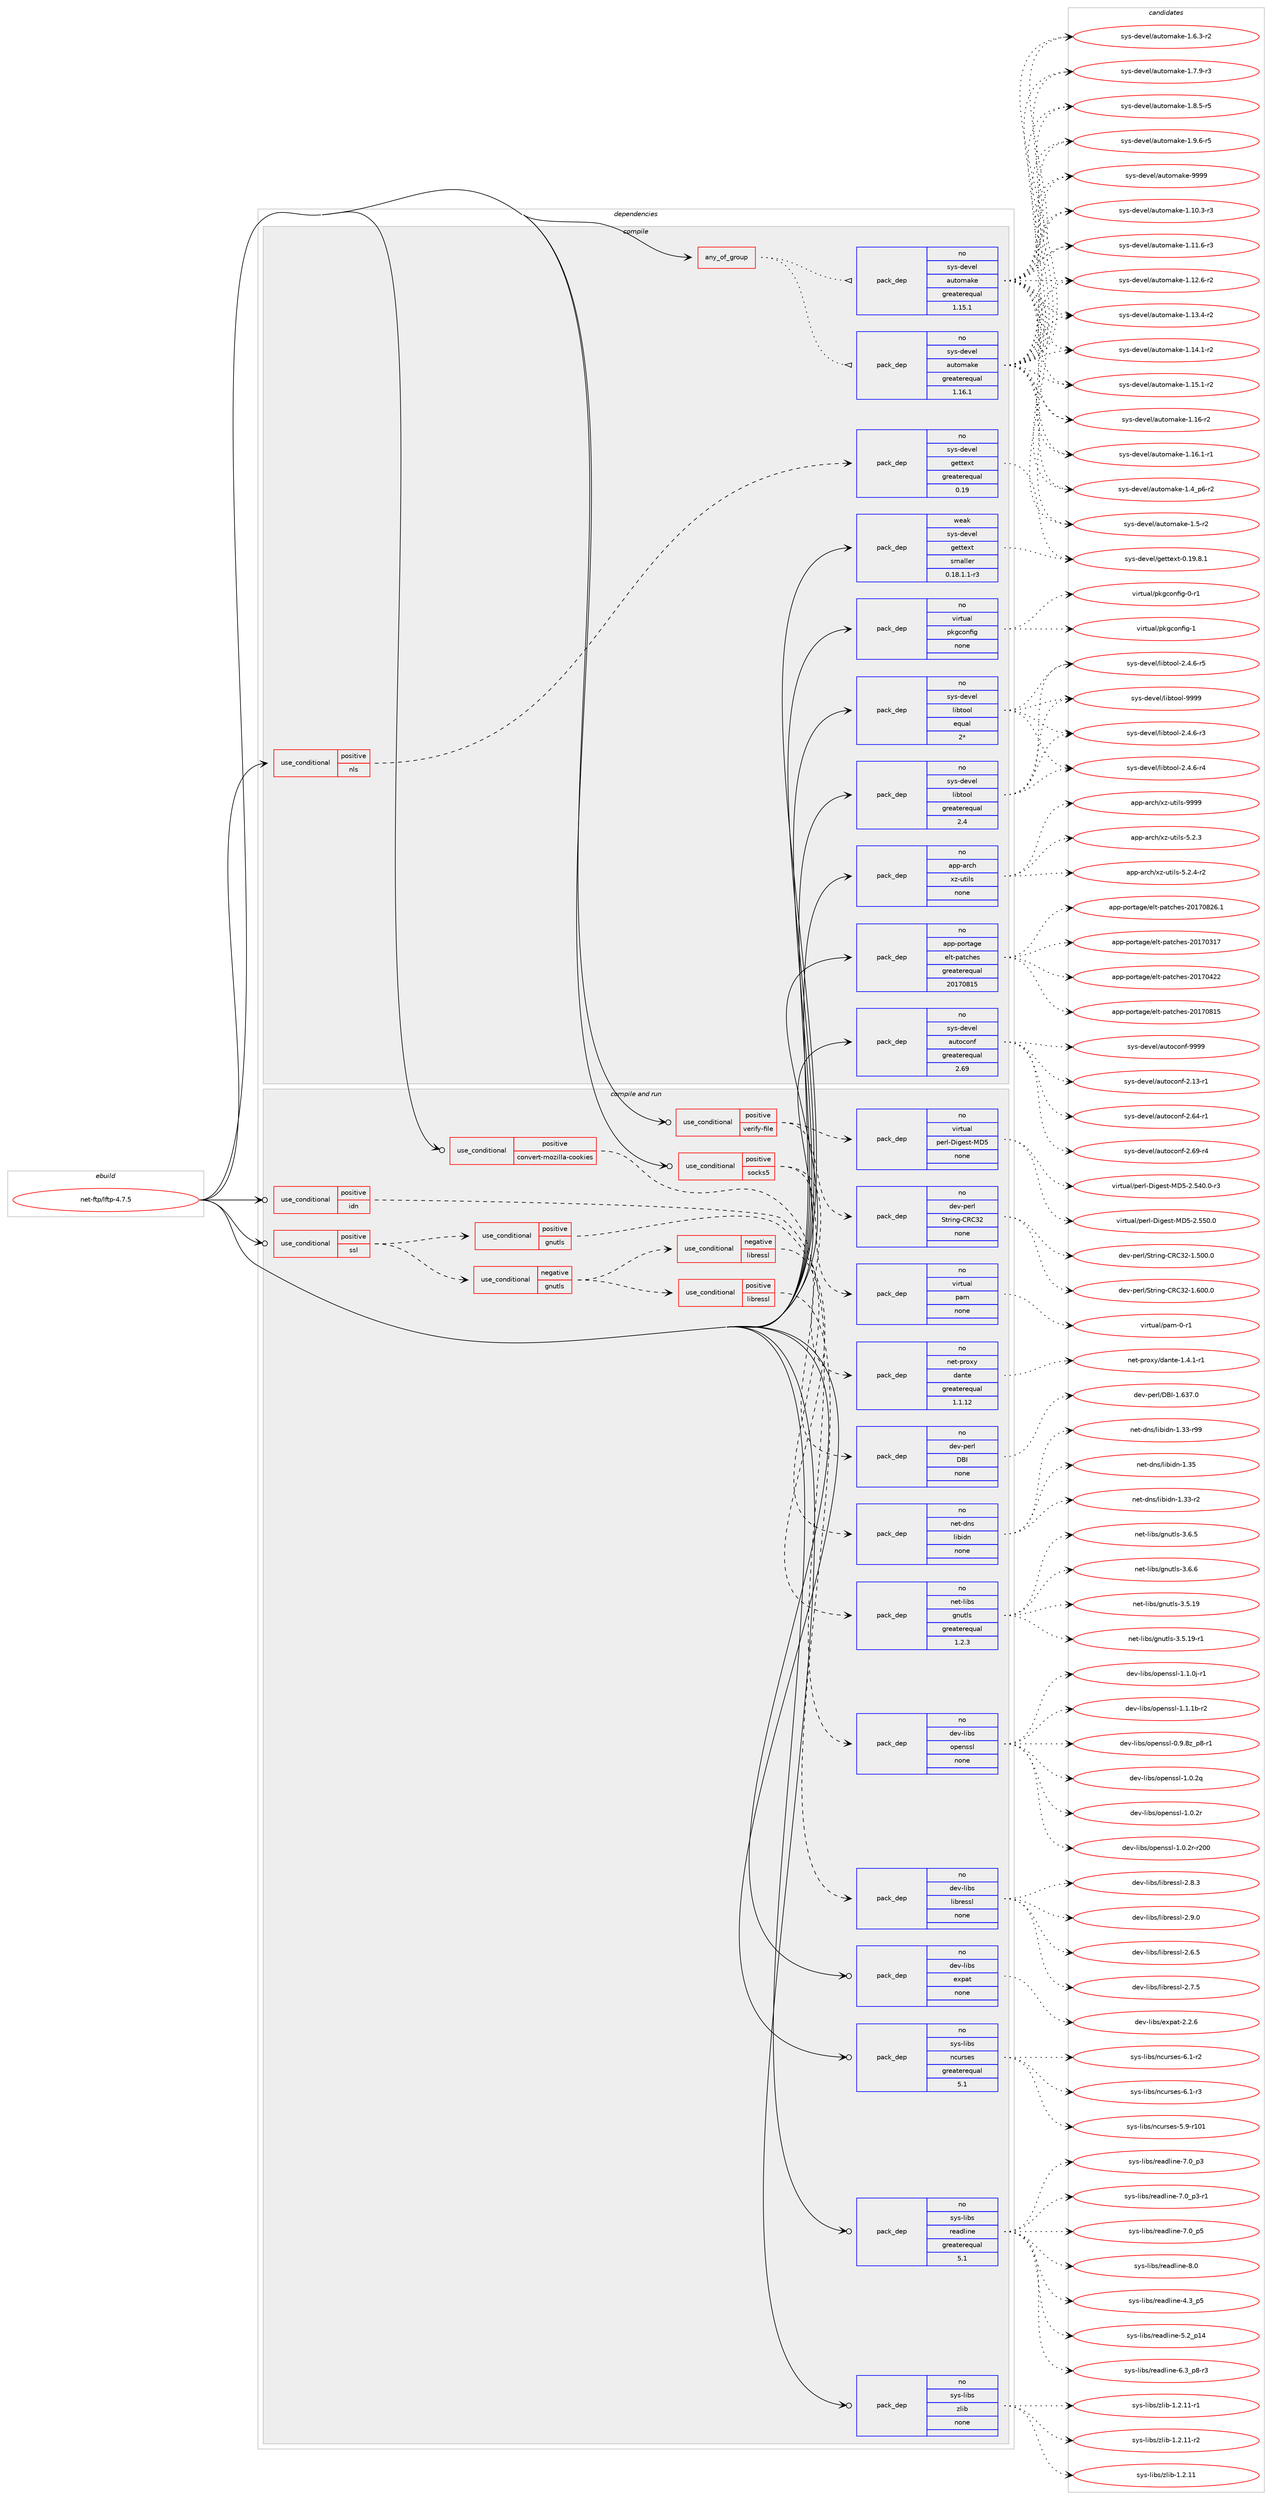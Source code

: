 digraph prolog {

# *************
# Graph options
# *************

newrank=true;
concentrate=true;
compound=true;
graph [rankdir=LR,fontname=Helvetica,fontsize=10,ranksep=1.5];#, ranksep=2.5, nodesep=0.2];
edge  [arrowhead=vee];
node  [fontname=Helvetica,fontsize=10];

# **********
# The ebuild
# **********

subgraph cluster_leftcol {
color=gray;
rank=same;
label=<<i>ebuild</i>>;
id [label="net-ftp/lftp-4.7.5", color=red, width=4, href="../net-ftp/lftp-4.7.5.svg"];
}

# ****************
# The dependencies
# ****************

subgraph cluster_midcol {
color=gray;
label=<<i>dependencies</i>>;
subgraph cluster_compile {
fillcolor="#eeeeee";
style=filled;
label=<<i>compile</i>>;
subgraph any26020 {
dependency1653875 [label=<<TABLE BORDER="0" CELLBORDER="1" CELLSPACING="0" CELLPADDING="4"><TR><TD CELLPADDING="10">any_of_group</TD></TR></TABLE>>, shape=none, color=red];subgraph pack1182362 {
dependency1653876 [label=<<TABLE BORDER="0" CELLBORDER="1" CELLSPACING="0" CELLPADDING="4" WIDTH="220"><TR><TD ROWSPAN="6" CELLPADDING="30">pack_dep</TD></TR><TR><TD WIDTH="110">no</TD></TR><TR><TD>sys-devel</TD></TR><TR><TD>automake</TD></TR><TR><TD>greaterequal</TD></TR><TR><TD>1.16.1</TD></TR></TABLE>>, shape=none, color=blue];
}
dependency1653875:e -> dependency1653876:w [weight=20,style="dotted",arrowhead="oinv"];
subgraph pack1182363 {
dependency1653877 [label=<<TABLE BORDER="0" CELLBORDER="1" CELLSPACING="0" CELLPADDING="4" WIDTH="220"><TR><TD ROWSPAN="6" CELLPADDING="30">pack_dep</TD></TR><TR><TD WIDTH="110">no</TD></TR><TR><TD>sys-devel</TD></TR><TR><TD>automake</TD></TR><TR><TD>greaterequal</TD></TR><TR><TD>1.15.1</TD></TR></TABLE>>, shape=none, color=blue];
}
dependency1653875:e -> dependency1653877:w [weight=20,style="dotted",arrowhead="oinv"];
}
id:e -> dependency1653875:w [weight=20,style="solid",arrowhead="vee"];
subgraph cond444710 {
dependency1653878 [label=<<TABLE BORDER="0" CELLBORDER="1" CELLSPACING="0" CELLPADDING="4"><TR><TD ROWSPAN="3" CELLPADDING="10">use_conditional</TD></TR><TR><TD>positive</TD></TR><TR><TD>nls</TD></TR></TABLE>>, shape=none, color=red];
subgraph pack1182364 {
dependency1653879 [label=<<TABLE BORDER="0" CELLBORDER="1" CELLSPACING="0" CELLPADDING="4" WIDTH="220"><TR><TD ROWSPAN="6" CELLPADDING="30">pack_dep</TD></TR><TR><TD WIDTH="110">no</TD></TR><TR><TD>sys-devel</TD></TR><TR><TD>gettext</TD></TR><TR><TD>greaterequal</TD></TR><TR><TD>0.19</TD></TR></TABLE>>, shape=none, color=blue];
}
dependency1653878:e -> dependency1653879:w [weight=20,style="dashed",arrowhead="vee"];
}
id:e -> dependency1653878:w [weight=20,style="solid",arrowhead="vee"];
subgraph pack1182365 {
dependency1653880 [label=<<TABLE BORDER="0" CELLBORDER="1" CELLSPACING="0" CELLPADDING="4" WIDTH="220"><TR><TD ROWSPAN="6" CELLPADDING="30">pack_dep</TD></TR><TR><TD WIDTH="110">no</TD></TR><TR><TD>app-arch</TD></TR><TR><TD>xz-utils</TD></TR><TR><TD>none</TD></TR><TR><TD></TD></TR></TABLE>>, shape=none, color=blue];
}
id:e -> dependency1653880:w [weight=20,style="solid",arrowhead="vee"];
subgraph pack1182366 {
dependency1653881 [label=<<TABLE BORDER="0" CELLBORDER="1" CELLSPACING="0" CELLPADDING="4" WIDTH="220"><TR><TD ROWSPAN="6" CELLPADDING="30">pack_dep</TD></TR><TR><TD WIDTH="110">no</TD></TR><TR><TD>app-portage</TD></TR><TR><TD>elt-patches</TD></TR><TR><TD>greaterequal</TD></TR><TR><TD>20170815</TD></TR></TABLE>>, shape=none, color=blue];
}
id:e -> dependency1653881:w [weight=20,style="solid",arrowhead="vee"];
subgraph pack1182367 {
dependency1653882 [label=<<TABLE BORDER="0" CELLBORDER="1" CELLSPACING="0" CELLPADDING="4" WIDTH="220"><TR><TD ROWSPAN="6" CELLPADDING="30">pack_dep</TD></TR><TR><TD WIDTH="110">no</TD></TR><TR><TD>sys-devel</TD></TR><TR><TD>autoconf</TD></TR><TR><TD>greaterequal</TD></TR><TR><TD>2.69</TD></TR></TABLE>>, shape=none, color=blue];
}
id:e -> dependency1653882:w [weight=20,style="solid",arrowhead="vee"];
subgraph pack1182368 {
dependency1653883 [label=<<TABLE BORDER="0" CELLBORDER="1" CELLSPACING="0" CELLPADDING="4" WIDTH="220"><TR><TD ROWSPAN="6" CELLPADDING="30">pack_dep</TD></TR><TR><TD WIDTH="110">no</TD></TR><TR><TD>sys-devel</TD></TR><TR><TD>libtool</TD></TR><TR><TD>equal</TD></TR><TR><TD>2*</TD></TR></TABLE>>, shape=none, color=blue];
}
id:e -> dependency1653883:w [weight=20,style="solid",arrowhead="vee"];
subgraph pack1182369 {
dependency1653884 [label=<<TABLE BORDER="0" CELLBORDER="1" CELLSPACING="0" CELLPADDING="4" WIDTH="220"><TR><TD ROWSPAN="6" CELLPADDING="30">pack_dep</TD></TR><TR><TD WIDTH="110">no</TD></TR><TR><TD>sys-devel</TD></TR><TR><TD>libtool</TD></TR><TR><TD>greaterequal</TD></TR><TR><TD>2.4</TD></TR></TABLE>>, shape=none, color=blue];
}
id:e -> dependency1653884:w [weight=20,style="solid",arrowhead="vee"];
subgraph pack1182370 {
dependency1653885 [label=<<TABLE BORDER="0" CELLBORDER="1" CELLSPACING="0" CELLPADDING="4" WIDTH="220"><TR><TD ROWSPAN="6" CELLPADDING="30">pack_dep</TD></TR><TR><TD WIDTH="110">no</TD></TR><TR><TD>virtual</TD></TR><TR><TD>pkgconfig</TD></TR><TR><TD>none</TD></TR><TR><TD></TD></TR></TABLE>>, shape=none, color=blue];
}
id:e -> dependency1653885:w [weight=20,style="solid",arrowhead="vee"];
subgraph pack1182371 {
dependency1653886 [label=<<TABLE BORDER="0" CELLBORDER="1" CELLSPACING="0" CELLPADDING="4" WIDTH="220"><TR><TD ROWSPAN="6" CELLPADDING="30">pack_dep</TD></TR><TR><TD WIDTH="110">weak</TD></TR><TR><TD>sys-devel</TD></TR><TR><TD>gettext</TD></TR><TR><TD>smaller</TD></TR><TR><TD>0.18.1.1-r3</TD></TR></TABLE>>, shape=none, color=blue];
}
id:e -> dependency1653886:w [weight=20,style="solid",arrowhead="vee"];
}
subgraph cluster_compileandrun {
fillcolor="#eeeeee";
style=filled;
label=<<i>compile and run</i>>;
subgraph cond444711 {
dependency1653887 [label=<<TABLE BORDER="0" CELLBORDER="1" CELLSPACING="0" CELLPADDING="4"><TR><TD ROWSPAN="3" CELLPADDING="10">use_conditional</TD></TR><TR><TD>positive</TD></TR><TR><TD>convert-mozilla-cookies</TD></TR></TABLE>>, shape=none, color=red];
subgraph pack1182372 {
dependency1653888 [label=<<TABLE BORDER="0" CELLBORDER="1" CELLSPACING="0" CELLPADDING="4" WIDTH="220"><TR><TD ROWSPAN="6" CELLPADDING="30">pack_dep</TD></TR><TR><TD WIDTH="110">no</TD></TR><TR><TD>dev-perl</TD></TR><TR><TD>DBI</TD></TR><TR><TD>none</TD></TR><TR><TD></TD></TR></TABLE>>, shape=none, color=blue];
}
dependency1653887:e -> dependency1653888:w [weight=20,style="dashed",arrowhead="vee"];
}
id:e -> dependency1653887:w [weight=20,style="solid",arrowhead="odotvee"];
subgraph cond444712 {
dependency1653889 [label=<<TABLE BORDER="0" CELLBORDER="1" CELLSPACING="0" CELLPADDING="4"><TR><TD ROWSPAN="3" CELLPADDING="10">use_conditional</TD></TR><TR><TD>positive</TD></TR><TR><TD>idn</TD></TR></TABLE>>, shape=none, color=red];
subgraph pack1182373 {
dependency1653890 [label=<<TABLE BORDER="0" CELLBORDER="1" CELLSPACING="0" CELLPADDING="4" WIDTH="220"><TR><TD ROWSPAN="6" CELLPADDING="30">pack_dep</TD></TR><TR><TD WIDTH="110">no</TD></TR><TR><TD>net-dns</TD></TR><TR><TD>libidn</TD></TR><TR><TD>none</TD></TR><TR><TD></TD></TR></TABLE>>, shape=none, color=blue];
}
dependency1653889:e -> dependency1653890:w [weight=20,style="dashed",arrowhead="vee"];
}
id:e -> dependency1653889:w [weight=20,style="solid",arrowhead="odotvee"];
subgraph cond444713 {
dependency1653891 [label=<<TABLE BORDER="0" CELLBORDER="1" CELLSPACING="0" CELLPADDING="4"><TR><TD ROWSPAN="3" CELLPADDING="10">use_conditional</TD></TR><TR><TD>positive</TD></TR><TR><TD>socks5</TD></TR></TABLE>>, shape=none, color=red];
subgraph pack1182374 {
dependency1653892 [label=<<TABLE BORDER="0" CELLBORDER="1" CELLSPACING="0" CELLPADDING="4" WIDTH="220"><TR><TD ROWSPAN="6" CELLPADDING="30">pack_dep</TD></TR><TR><TD WIDTH="110">no</TD></TR><TR><TD>net-proxy</TD></TR><TR><TD>dante</TD></TR><TR><TD>greaterequal</TD></TR><TR><TD>1.1.12</TD></TR></TABLE>>, shape=none, color=blue];
}
dependency1653891:e -> dependency1653892:w [weight=20,style="dashed",arrowhead="vee"];
subgraph pack1182375 {
dependency1653893 [label=<<TABLE BORDER="0" CELLBORDER="1" CELLSPACING="0" CELLPADDING="4" WIDTH="220"><TR><TD ROWSPAN="6" CELLPADDING="30">pack_dep</TD></TR><TR><TD WIDTH="110">no</TD></TR><TR><TD>virtual</TD></TR><TR><TD>pam</TD></TR><TR><TD>none</TD></TR><TR><TD></TD></TR></TABLE>>, shape=none, color=blue];
}
dependency1653891:e -> dependency1653893:w [weight=20,style="dashed",arrowhead="vee"];
}
id:e -> dependency1653891:w [weight=20,style="solid",arrowhead="odotvee"];
subgraph cond444714 {
dependency1653894 [label=<<TABLE BORDER="0" CELLBORDER="1" CELLSPACING="0" CELLPADDING="4"><TR><TD ROWSPAN="3" CELLPADDING="10">use_conditional</TD></TR><TR><TD>positive</TD></TR><TR><TD>ssl</TD></TR></TABLE>>, shape=none, color=red];
subgraph cond444715 {
dependency1653895 [label=<<TABLE BORDER="0" CELLBORDER="1" CELLSPACING="0" CELLPADDING="4"><TR><TD ROWSPAN="3" CELLPADDING="10">use_conditional</TD></TR><TR><TD>positive</TD></TR><TR><TD>gnutls</TD></TR></TABLE>>, shape=none, color=red];
subgraph pack1182376 {
dependency1653896 [label=<<TABLE BORDER="0" CELLBORDER="1" CELLSPACING="0" CELLPADDING="4" WIDTH="220"><TR><TD ROWSPAN="6" CELLPADDING="30">pack_dep</TD></TR><TR><TD WIDTH="110">no</TD></TR><TR><TD>net-libs</TD></TR><TR><TD>gnutls</TD></TR><TR><TD>greaterequal</TD></TR><TR><TD>1.2.3</TD></TR></TABLE>>, shape=none, color=blue];
}
dependency1653895:e -> dependency1653896:w [weight=20,style="dashed",arrowhead="vee"];
}
dependency1653894:e -> dependency1653895:w [weight=20,style="dashed",arrowhead="vee"];
subgraph cond444716 {
dependency1653897 [label=<<TABLE BORDER="0" CELLBORDER="1" CELLSPACING="0" CELLPADDING="4"><TR><TD ROWSPAN="3" CELLPADDING="10">use_conditional</TD></TR><TR><TD>negative</TD></TR><TR><TD>gnutls</TD></TR></TABLE>>, shape=none, color=red];
subgraph cond444717 {
dependency1653898 [label=<<TABLE BORDER="0" CELLBORDER="1" CELLSPACING="0" CELLPADDING="4"><TR><TD ROWSPAN="3" CELLPADDING="10">use_conditional</TD></TR><TR><TD>negative</TD></TR><TR><TD>libressl</TD></TR></TABLE>>, shape=none, color=red];
subgraph pack1182377 {
dependency1653899 [label=<<TABLE BORDER="0" CELLBORDER="1" CELLSPACING="0" CELLPADDING="4" WIDTH="220"><TR><TD ROWSPAN="6" CELLPADDING="30">pack_dep</TD></TR><TR><TD WIDTH="110">no</TD></TR><TR><TD>dev-libs</TD></TR><TR><TD>openssl</TD></TR><TR><TD>none</TD></TR><TR><TD></TD></TR></TABLE>>, shape=none, color=blue];
}
dependency1653898:e -> dependency1653899:w [weight=20,style="dashed",arrowhead="vee"];
}
dependency1653897:e -> dependency1653898:w [weight=20,style="dashed",arrowhead="vee"];
subgraph cond444718 {
dependency1653900 [label=<<TABLE BORDER="0" CELLBORDER="1" CELLSPACING="0" CELLPADDING="4"><TR><TD ROWSPAN="3" CELLPADDING="10">use_conditional</TD></TR><TR><TD>positive</TD></TR><TR><TD>libressl</TD></TR></TABLE>>, shape=none, color=red];
subgraph pack1182378 {
dependency1653901 [label=<<TABLE BORDER="0" CELLBORDER="1" CELLSPACING="0" CELLPADDING="4" WIDTH="220"><TR><TD ROWSPAN="6" CELLPADDING="30">pack_dep</TD></TR><TR><TD WIDTH="110">no</TD></TR><TR><TD>dev-libs</TD></TR><TR><TD>libressl</TD></TR><TR><TD>none</TD></TR><TR><TD></TD></TR></TABLE>>, shape=none, color=blue];
}
dependency1653900:e -> dependency1653901:w [weight=20,style="dashed",arrowhead="vee"];
}
dependency1653897:e -> dependency1653900:w [weight=20,style="dashed",arrowhead="vee"];
}
dependency1653894:e -> dependency1653897:w [weight=20,style="dashed",arrowhead="vee"];
}
id:e -> dependency1653894:w [weight=20,style="solid",arrowhead="odotvee"];
subgraph cond444719 {
dependency1653902 [label=<<TABLE BORDER="0" CELLBORDER="1" CELLSPACING="0" CELLPADDING="4"><TR><TD ROWSPAN="3" CELLPADDING="10">use_conditional</TD></TR><TR><TD>positive</TD></TR><TR><TD>verify-file</TD></TR></TABLE>>, shape=none, color=red];
subgraph pack1182379 {
dependency1653903 [label=<<TABLE BORDER="0" CELLBORDER="1" CELLSPACING="0" CELLPADDING="4" WIDTH="220"><TR><TD ROWSPAN="6" CELLPADDING="30">pack_dep</TD></TR><TR><TD WIDTH="110">no</TD></TR><TR><TD>dev-perl</TD></TR><TR><TD>String-CRC32</TD></TR><TR><TD>none</TD></TR><TR><TD></TD></TR></TABLE>>, shape=none, color=blue];
}
dependency1653902:e -> dependency1653903:w [weight=20,style="dashed",arrowhead="vee"];
subgraph pack1182380 {
dependency1653904 [label=<<TABLE BORDER="0" CELLBORDER="1" CELLSPACING="0" CELLPADDING="4" WIDTH="220"><TR><TD ROWSPAN="6" CELLPADDING="30">pack_dep</TD></TR><TR><TD WIDTH="110">no</TD></TR><TR><TD>virtual</TD></TR><TR><TD>perl-Digest-MD5</TD></TR><TR><TD>none</TD></TR><TR><TD></TD></TR></TABLE>>, shape=none, color=blue];
}
dependency1653902:e -> dependency1653904:w [weight=20,style="dashed",arrowhead="vee"];
}
id:e -> dependency1653902:w [weight=20,style="solid",arrowhead="odotvee"];
subgraph pack1182381 {
dependency1653905 [label=<<TABLE BORDER="0" CELLBORDER="1" CELLSPACING="0" CELLPADDING="4" WIDTH="220"><TR><TD ROWSPAN="6" CELLPADDING="30">pack_dep</TD></TR><TR><TD WIDTH="110">no</TD></TR><TR><TD>dev-libs</TD></TR><TR><TD>expat</TD></TR><TR><TD>none</TD></TR><TR><TD></TD></TR></TABLE>>, shape=none, color=blue];
}
id:e -> dependency1653905:w [weight=20,style="solid",arrowhead="odotvee"];
subgraph pack1182382 {
dependency1653906 [label=<<TABLE BORDER="0" CELLBORDER="1" CELLSPACING="0" CELLPADDING="4" WIDTH="220"><TR><TD ROWSPAN="6" CELLPADDING="30">pack_dep</TD></TR><TR><TD WIDTH="110">no</TD></TR><TR><TD>sys-libs</TD></TR><TR><TD>ncurses</TD></TR><TR><TD>greaterequal</TD></TR><TR><TD>5.1</TD></TR></TABLE>>, shape=none, color=blue];
}
id:e -> dependency1653906:w [weight=20,style="solid",arrowhead="odotvee"];
subgraph pack1182383 {
dependency1653907 [label=<<TABLE BORDER="0" CELLBORDER="1" CELLSPACING="0" CELLPADDING="4" WIDTH="220"><TR><TD ROWSPAN="6" CELLPADDING="30">pack_dep</TD></TR><TR><TD WIDTH="110">no</TD></TR><TR><TD>sys-libs</TD></TR><TR><TD>readline</TD></TR><TR><TD>greaterequal</TD></TR><TR><TD>5.1</TD></TR></TABLE>>, shape=none, color=blue];
}
id:e -> dependency1653907:w [weight=20,style="solid",arrowhead="odotvee"];
subgraph pack1182384 {
dependency1653908 [label=<<TABLE BORDER="0" CELLBORDER="1" CELLSPACING="0" CELLPADDING="4" WIDTH="220"><TR><TD ROWSPAN="6" CELLPADDING="30">pack_dep</TD></TR><TR><TD WIDTH="110">no</TD></TR><TR><TD>sys-libs</TD></TR><TR><TD>zlib</TD></TR><TR><TD>none</TD></TR><TR><TD></TD></TR></TABLE>>, shape=none, color=blue];
}
id:e -> dependency1653908:w [weight=20,style="solid",arrowhead="odotvee"];
}
subgraph cluster_run {
fillcolor="#eeeeee";
style=filled;
label=<<i>run</i>>;
}
}

# **************
# The candidates
# **************

subgraph cluster_choices {
rank=same;
color=gray;
label=<<i>candidates</i>>;

subgraph choice1182362 {
color=black;
nodesep=1;
choice11512111545100101118101108479711711611110997107101454946494846514511451 [label="sys-devel/automake-1.10.3-r3", color=red, width=4,href="../sys-devel/automake-1.10.3-r3.svg"];
choice11512111545100101118101108479711711611110997107101454946494946544511451 [label="sys-devel/automake-1.11.6-r3", color=red, width=4,href="../sys-devel/automake-1.11.6-r3.svg"];
choice11512111545100101118101108479711711611110997107101454946495046544511450 [label="sys-devel/automake-1.12.6-r2", color=red, width=4,href="../sys-devel/automake-1.12.6-r2.svg"];
choice11512111545100101118101108479711711611110997107101454946495146524511450 [label="sys-devel/automake-1.13.4-r2", color=red, width=4,href="../sys-devel/automake-1.13.4-r2.svg"];
choice11512111545100101118101108479711711611110997107101454946495246494511450 [label="sys-devel/automake-1.14.1-r2", color=red, width=4,href="../sys-devel/automake-1.14.1-r2.svg"];
choice11512111545100101118101108479711711611110997107101454946495346494511450 [label="sys-devel/automake-1.15.1-r2", color=red, width=4,href="../sys-devel/automake-1.15.1-r2.svg"];
choice1151211154510010111810110847971171161111099710710145494649544511450 [label="sys-devel/automake-1.16-r2", color=red, width=4,href="../sys-devel/automake-1.16-r2.svg"];
choice11512111545100101118101108479711711611110997107101454946495446494511449 [label="sys-devel/automake-1.16.1-r1", color=red, width=4,href="../sys-devel/automake-1.16.1-r1.svg"];
choice115121115451001011181011084797117116111109971071014549465295112544511450 [label="sys-devel/automake-1.4_p6-r2", color=red, width=4,href="../sys-devel/automake-1.4_p6-r2.svg"];
choice11512111545100101118101108479711711611110997107101454946534511450 [label="sys-devel/automake-1.5-r2", color=red, width=4,href="../sys-devel/automake-1.5-r2.svg"];
choice115121115451001011181011084797117116111109971071014549465446514511450 [label="sys-devel/automake-1.6.3-r2", color=red, width=4,href="../sys-devel/automake-1.6.3-r2.svg"];
choice115121115451001011181011084797117116111109971071014549465546574511451 [label="sys-devel/automake-1.7.9-r3", color=red, width=4,href="../sys-devel/automake-1.7.9-r3.svg"];
choice115121115451001011181011084797117116111109971071014549465646534511453 [label="sys-devel/automake-1.8.5-r5", color=red, width=4,href="../sys-devel/automake-1.8.5-r5.svg"];
choice115121115451001011181011084797117116111109971071014549465746544511453 [label="sys-devel/automake-1.9.6-r5", color=red, width=4,href="../sys-devel/automake-1.9.6-r5.svg"];
choice115121115451001011181011084797117116111109971071014557575757 [label="sys-devel/automake-9999", color=red, width=4,href="../sys-devel/automake-9999.svg"];
dependency1653876:e -> choice11512111545100101118101108479711711611110997107101454946494846514511451:w [style=dotted,weight="100"];
dependency1653876:e -> choice11512111545100101118101108479711711611110997107101454946494946544511451:w [style=dotted,weight="100"];
dependency1653876:e -> choice11512111545100101118101108479711711611110997107101454946495046544511450:w [style=dotted,weight="100"];
dependency1653876:e -> choice11512111545100101118101108479711711611110997107101454946495146524511450:w [style=dotted,weight="100"];
dependency1653876:e -> choice11512111545100101118101108479711711611110997107101454946495246494511450:w [style=dotted,weight="100"];
dependency1653876:e -> choice11512111545100101118101108479711711611110997107101454946495346494511450:w [style=dotted,weight="100"];
dependency1653876:e -> choice1151211154510010111810110847971171161111099710710145494649544511450:w [style=dotted,weight="100"];
dependency1653876:e -> choice11512111545100101118101108479711711611110997107101454946495446494511449:w [style=dotted,weight="100"];
dependency1653876:e -> choice115121115451001011181011084797117116111109971071014549465295112544511450:w [style=dotted,weight="100"];
dependency1653876:e -> choice11512111545100101118101108479711711611110997107101454946534511450:w [style=dotted,weight="100"];
dependency1653876:e -> choice115121115451001011181011084797117116111109971071014549465446514511450:w [style=dotted,weight="100"];
dependency1653876:e -> choice115121115451001011181011084797117116111109971071014549465546574511451:w [style=dotted,weight="100"];
dependency1653876:e -> choice115121115451001011181011084797117116111109971071014549465646534511453:w [style=dotted,weight="100"];
dependency1653876:e -> choice115121115451001011181011084797117116111109971071014549465746544511453:w [style=dotted,weight="100"];
dependency1653876:e -> choice115121115451001011181011084797117116111109971071014557575757:w [style=dotted,weight="100"];
}
subgraph choice1182363 {
color=black;
nodesep=1;
choice11512111545100101118101108479711711611110997107101454946494846514511451 [label="sys-devel/automake-1.10.3-r3", color=red, width=4,href="../sys-devel/automake-1.10.3-r3.svg"];
choice11512111545100101118101108479711711611110997107101454946494946544511451 [label="sys-devel/automake-1.11.6-r3", color=red, width=4,href="../sys-devel/automake-1.11.6-r3.svg"];
choice11512111545100101118101108479711711611110997107101454946495046544511450 [label="sys-devel/automake-1.12.6-r2", color=red, width=4,href="../sys-devel/automake-1.12.6-r2.svg"];
choice11512111545100101118101108479711711611110997107101454946495146524511450 [label="sys-devel/automake-1.13.4-r2", color=red, width=4,href="../sys-devel/automake-1.13.4-r2.svg"];
choice11512111545100101118101108479711711611110997107101454946495246494511450 [label="sys-devel/automake-1.14.1-r2", color=red, width=4,href="../sys-devel/automake-1.14.1-r2.svg"];
choice11512111545100101118101108479711711611110997107101454946495346494511450 [label="sys-devel/automake-1.15.1-r2", color=red, width=4,href="../sys-devel/automake-1.15.1-r2.svg"];
choice1151211154510010111810110847971171161111099710710145494649544511450 [label="sys-devel/automake-1.16-r2", color=red, width=4,href="../sys-devel/automake-1.16-r2.svg"];
choice11512111545100101118101108479711711611110997107101454946495446494511449 [label="sys-devel/automake-1.16.1-r1", color=red, width=4,href="../sys-devel/automake-1.16.1-r1.svg"];
choice115121115451001011181011084797117116111109971071014549465295112544511450 [label="sys-devel/automake-1.4_p6-r2", color=red, width=4,href="../sys-devel/automake-1.4_p6-r2.svg"];
choice11512111545100101118101108479711711611110997107101454946534511450 [label="sys-devel/automake-1.5-r2", color=red, width=4,href="../sys-devel/automake-1.5-r2.svg"];
choice115121115451001011181011084797117116111109971071014549465446514511450 [label="sys-devel/automake-1.6.3-r2", color=red, width=4,href="../sys-devel/automake-1.6.3-r2.svg"];
choice115121115451001011181011084797117116111109971071014549465546574511451 [label="sys-devel/automake-1.7.9-r3", color=red, width=4,href="../sys-devel/automake-1.7.9-r3.svg"];
choice115121115451001011181011084797117116111109971071014549465646534511453 [label="sys-devel/automake-1.8.5-r5", color=red, width=4,href="../sys-devel/automake-1.8.5-r5.svg"];
choice115121115451001011181011084797117116111109971071014549465746544511453 [label="sys-devel/automake-1.9.6-r5", color=red, width=4,href="../sys-devel/automake-1.9.6-r5.svg"];
choice115121115451001011181011084797117116111109971071014557575757 [label="sys-devel/automake-9999", color=red, width=4,href="../sys-devel/automake-9999.svg"];
dependency1653877:e -> choice11512111545100101118101108479711711611110997107101454946494846514511451:w [style=dotted,weight="100"];
dependency1653877:e -> choice11512111545100101118101108479711711611110997107101454946494946544511451:w [style=dotted,weight="100"];
dependency1653877:e -> choice11512111545100101118101108479711711611110997107101454946495046544511450:w [style=dotted,weight="100"];
dependency1653877:e -> choice11512111545100101118101108479711711611110997107101454946495146524511450:w [style=dotted,weight="100"];
dependency1653877:e -> choice11512111545100101118101108479711711611110997107101454946495246494511450:w [style=dotted,weight="100"];
dependency1653877:e -> choice11512111545100101118101108479711711611110997107101454946495346494511450:w [style=dotted,weight="100"];
dependency1653877:e -> choice1151211154510010111810110847971171161111099710710145494649544511450:w [style=dotted,weight="100"];
dependency1653877:e -> choice11512111545100101118101108479711711611110997107101454946495446494511449:w [style=dotted,weight="100"];
dependency1653877:e -> choice115121115451001011181011084797117116111109971071014549465295112544511450:w [style=dotted,weight="100"];
dependency1653877:e -> choice11512111545100101118101108479711711611110997107101454946534511450:w [style=dotted,weight="100"];
dependency1653877:e -> choice115121115451001011181011084797117116111109971071014549465446514511450:w [style=dotted,weight="100"];
dependency1653877:e -> choice115121115451001011181011084797117116111109971071014549465546574511451:w [style=dotted,weight="100"];
dependency1653877:e -> choice115121115451001011181011084797117116111109971071014549465646534511453:w [style=dotted,weight="100"];
dependency1653877:e -> choice115121115451001011181011084797117116111109971071014549465746544511453:w [style=dotted,weight="100"];
dependency1653877:e -> choice115121115451001011181011084797117116111109971071014557575757:w [style=dotted,weight="100"];
}
subgraph choice1182364 {
color=black;
nodesep=1;
choice1151211154510010111810110847103101116116101120116454846495746564649 [label="sys-devel/gettext-0.19.8.1", color=red, width=4,href="../sys-devel/gettext-0.19.8.1.svg"];
dependency1653879:e -> choice1151211154510010111810110847103101116116101120116454846495746564649:w [style=dotted,weight="100"];
}
subgraph choice1182365 {
color=black;
nodesep=1;
choice971121124597114991044712012245117116105108115455346504651 [label="app-arch/xz-utils-5.2.3", color=red, width=4,href="../app-arch/xz-utils-5.2.3.svg"];
choice9711211245971149910447120122451171161051081154553465046524511450 [label="app-arch/xz-utils-5.2.4-r2", color=red, width=4,href="../app-arch/xz-utils-5.2.4-r2.svg"];
choice9711211245971149910447120122451171161051081154557575757 [label="app-arch/xz-utils-9999", color=red, width=4,href="../app-arch/xz-utils-9999.svg"];
dependency1653880:e -> choice971121124597114991044712012245117116105108115455346504651:w [style=dotted,weight="100"];
dependency1653880:e -> choice9711211245971149910447120122451171161051081154553465046524511450:w [style=dotted,weight="100"];
dependency1653880:e -> choice9711211245971149910447120122451171161051081154557575757:w [style=dotted,weight="100"];
}
subgraph choice1182366 {
color=black;
nodesep=1;
choice97112112451121111141169710310147101108116451129711699104101115455048495548514955 [label="app-portage/elt-patches-20170317", color=red, width=4,href="../app-portage/elt-patches-20170317.svg"];
choice97112112451121111141169710310147101108116451129711699104101115455048495548525050 [label="app-portage/elt-patches-20170422", color=red, width=4,href="../app-portage/elt-patches-20170422.svg"];
choice97112112451121111141169710310147101108116451129711699104101115455048495548564953 [label="app-portage/elt-patches-20170815", color=red, width=4,href="../app-portage/elt-patches-20170815.svg"];
choice971121124511211111411697103101471011081164511297116991041011154550484955485650544649 [label="app-portage/elt-patches-20170826.1", color=red, width=4,href="../app-portage/elt-patches-20170826.1.svg"];
dependency1653881:e -> choice97112112451121111141169710310147101108116451129711699104101115455048495548514955:w [style=dotted,weight="100"];
dependency1653881:e -> choice97112112451121111141169710310147101108116451129711699104101115455048495548525050:w [style=dotted,weight="100"];
dependency1653881:e -> choice97112112451121111141169710310147101108116451129711699104101115455048495548564953:w [style=dotted,weight="100"];
dependency1653881:e -> choice971121124511211111411697103101471011081164511297116991041011154550484955485650544649:w [style=dotted,weight="100"];
}
subgraph choice1182367 {
color=black;
nodesep=1;
choice1151211154510010111810110847971171161119911111010245504649514511449 [label="sys-devel/autoconf-2.13-r1", color=red, width=4,href="../sys-devel/autoconf-2.13-r1.svg"];
choice1151211154510010111810110847971171161119911111010245504654524511449 [label="sys-devel/autoconf-2.64-r1", color=red, width=4,href="../sys-devel/autoconf-2.64-r1.svg"];
choice1151211154510010111810110847971171161119911111010245504654574511452 [label="sys-devel/autoconf-2.69-r4", color=red, width=4,href="../sys-devel/autoconf-2.69-r4.svg"];
choice115121115451001011181011084797117116111991111101024557575757 [label="sys-devel/autoconf-9999", color=red, width=4,href="../sys-devel/autoconf-9999.svg"];
dependency1653882:e -> choice1151211154510010111810110847971171161119911111010245504649514511449:w [style=dotted,weight="100"];
dependency1653882:e -> choice1151211154510010111810110847971171161119911111010245504654524511449:w [style=dotted,weight="100"];
dependency1653882:e -> choice1151211154510010111810110847971171161119911111010245504654574511452:w [style=dotted,weight="100"];
dependency1653882:e -> choice115121115451001011181011084797117116111991111101024557575757:w [style=dotted,weight="100"];
}
subgraph choice1182368 {
color=black;
nodesep=1;
choice1151211154510010111810110847108105981161111111084550465246544511451 [label="sys-devel/libtool-2.4.6-r3", color=red, width=4,href="../sys-devel/libtool-2.4.6-r3.svg"];
choice1151211154510010111810110847108105981161111111084550465246544511452 [label="sys-devel/libtool-2.4.6-r4", color=red, width=4,href="../sys-devel/libtool-2.4.6-r4.svg"];
choice1151211154510010111810110847108105981161111111084550465246544511453 [label="sys-devel/libtool-2.4.6-r5", color=red, width=4,href="../sys-devel/libtool-2.4.6-r5.svg"];
choice1151211154510010111810110847108105981161111111084557575757 [label="sys-devel/libtool-9999", color=red, width=4,href="../sys-devel/libtool-9999.svg"];
dependency1653883:e -> choice1151211154510010111810110847108105981161111111084550465246544511451:w [style=dotted,weight="100"];
dependency1653883:e -> choice1151211154510010111810110847108105981161111111084550465246544511452:w [style=dotted,weight="100"];
dependency1653883:e -> choice1151211154510010111810110847108105981161111111084550465246544511453:w [style=dotted,weight="100"];
dependency1653883:e -> choice1151211154510010111810110847108105981161111111084557575757:w [style=dotted,weight="100"];
}
subgraph choice1182369 {
color=black;
nodesep=1;
choice1151211154510010111810110847108105981161111111084550465246544511451 [label="sys-devel/libtool-2.4.6-r3", color=red, width=4,href="../sys-devel/libtool-2.4.6-r3.svg"];
choice1151211154510010111810110847108105981161111111084550465246544511452 [label="sys-devel/libtool-2.4.6-r4", color=red, width=4,href="../sys-devel/libtool-2.4.6-r4.svg"];
choice1151211154510010111810110847108105981161111111084550465246544511453 [label="sys-devel/libtool-2.4.6-r5", color=red, width=4,href="../sys-devel/libtool-2.4.6-r5.svg"];
choice1151211154510010111810110847108105981161111111084557575757 [label="sys-devel/libtool-9999", color=red, width=4,href="../sys-devel/libtool-9999.svg"];
dependency1653884:e -> choice1151211154510010111810110847108105981161111111084550465246544511451:w [style=dotted,weight="100"];
dependency1653884:e -> choice1151211154510010111810110847108105981161111111084550465246544511452:w [style=dotted,weight="100"];
dependency1653884:e -> choice1151211154510010111810110847108105981161111111084550465246544511453:w [style=dotted,weight="100"];
dependency1653884:e -> choice1151211154510010111810110847108105981161111111084557575757:w [style=dotted,weight="100"];
}
subgraph choice1182370 {
color=black;
nodesep=1;
choice11810511411611797108471121071039911111010210510345484511449 [label="virtual/pkgconfig-0-r1", color=red, width=4,href="../virtual/pkgconfig-0-r1.svg"];
choice1181051141161179710847112107103991111101021051034549 [label="virtual/pkgconfig-1", color=red, width=4,href="../virtual/pkgconfig-1.svg"];
dependency1653885:e -> choice11810511411611797108471121071039911111010210510345484511449:w [style=dotted,weight="100"];
dependency1653885:e -> choice1181051141161179710847112107103991111101021051034549:w [style=dotted,weight="100"];
}
subgraph choice1182371 {
color=black;
nodesep=1;
choice1151211154510010111810110847103101116116101120116454846495746564649 [label="sys-devel/gettext-0.19.8.1", color=red, width=4,href="../sys-devel/gettext-0.19.8.1.svg"];
dependency1653886:e -> choice1151211154510010111810110847103101116116101120116454846495746564649:w [style=dotted,weight="100"];
}
subgraph choice1182372 {
color=black;
nodesep=1;
choice10010111845112101114108476866734549465451554648 [label="dev-perl/DBI-1.637.0", color=red, width=4,href="../dev-perl/DBI-1.637.0.svg"];
dependency1653888:e -> choice10010111845112101114108476866734549465451554648:w [style=dotted,weight="100"];
}
subgraph choice1182373 {
color=black;
nodesep=1;
choice11010111645100110115471081059810510011045494651514511450 [label="net-dns/libidn-1.33-r2", color=red, width=4,href="../net-dns/libidn-1.33-r2.svg"];
choice1101011164510011011547108105981051001104549465151451145757 [label="net-dns/libidn-1.33-r99", color=red, width=4,href="../net-dns/libidn-1.33-r99.svg"];
choice1101011164510011011547108105981051001104549465153 [label="net-dns/libidn-1.35", color=red, width=4,href="../net-dns/libidn-1.35.svg"];
dependency1653890:e -> choice11010111645100110115471081059810510011045494651514511450:w [style=dotted,weight="100"];
dependency1653890:e -> choice1101011164510011011547108105981051001104549465151451145757:w [style=dotted,weight="100"];
dependency1653890:e -> choice1101011164510011011547108105981051001104549465153:w [style=dotted,weight="100"];
}
subgraph choice1182374 {
color=black;
nodesep=1;
choice1101011164511211411112012147100971101161014549465246494511449 [label="net-proxy/dante-1.4.1-r1", color=red, width=4,href="../net-proxy/dante-1.4.1-r1.svg"];
dependency1653892:e -> choice1101011164511211411112012147100971101161014549465246494511449:w [style=dotted,weight="100"];
}
subgraph choice1182375 {
color=black;
nodesep=1;
choice11810511411611797108471129710945484511449 [label="virtual/pam-0-r1", color=red, width=4,href="../virtual/pam-0-r1.svg"];
dependency1653893:e -> choice11810511411611797108471129710945484511449:w [style=dotted,weight="100"];
}
subgraph choice1182376 {
color=black;
nodesep=1;
choice11010111645108105981154710311011711610811545514653464957 [label="net-libs/gnutls-3.5.19", color=red, width=4,href="../net-libs/gnutls-3.5.19.svg"];
choice110101116451081059811547103110117116108115455146534649574511449 [label="net-libs/gnutls-3.5.19-r1", color=red, width=4,href="../net-libs/gnutls-3.5.19-r1.svg"];
choice110101116451081059811547103110117116108115455146544653 [label="net-libs/gnutls-3.6.5", color=red, width=4,href="../net-libs/gnutls-3.6.5.svg"];
choice110101116451081059811547103110117116108115455146544654 [label="net-libs/gnutls-3.6.6", color=red, width=4,href="../net-libs/gnutls-3.6.6.svg"];
dependency1653896:e -> choice11010111645108105981154710311011711610811545514653464957:w [style=dotted,weight="100"];
dependency1653896:e -> choice110101116451081059811547103110117116108115455146534649574511449:w [style=dotted,weight="100"];
dependency1653896:e -> choice110101116451081059811547103110117116108115455146544653:w [style=dotted,weight="100"];
dependency1653896:e -> choice110101116451081059811547103110117116108115455146544654:w [style=dotted,weight="100"];
}
subgraph choice1182377 {
color=black;
nodesep=1;
choice10010111845108105981154711111210111011511510845484657465612295112564511449 [label="dev-libs/openssl-0.9.8z_p8-r1", color=red, width=4,href="../dev-libs/openssl-0.9.8z_p8-r1.svg"];
choice100101118451081059811547111112101110115115108454946484650113 [label="dev-libs/openssl-1.0.2q", color=red, width=4,href="../dev-libs/openssl-1.0.2q.svg"];
choice100101118451081059811547111112101110115115108454946484650114 [label="dev-libs/openssl-1.0.2r", color=red, width=4,href="../dev-libs/openssl-1.0.2r.svg"];
choice10010111845108105981154711111210111011511510845494648465011445114504848 [label="dev-libs/openssl-1.0.2r-r200", color=red, width=4,href="../dev-libs/openssl-1.0.2r-r200.svg"];
choice1001011184510810598115471111121011101151151084549464946481064511449 [label="dev-libs/openssl-1.1.0j-r1", color=red, width=4,href="../dev-libs/openssl-1.1.0j-r1.svg"];
choice100101118451081059811547111112101110115115108454946494649984511450 [label="dev-libs/openssl-1.1.1b-r2", color=red, width=4,href="../dev-libs/openssl-1.1.1b-r2.svg"];
dependency1653899:e -> choice10010111845108105981154711111210111011511510845484657465612295112564511449:w [style=dotted,weight="100"];
dependency1653899:e -> choice100101118451081059811547111112101110115115108454946484650113:w [style=dotted,weight="100"];
dependency1653899:e -> choice100101118451081059811547111112101110115115108454946484650114:w [style=dotted,weight="100"];
dependency1653899:e -> choice10010111845108105981154711111210111011511510845494648465011445114504848:w [style=dotted,weight="100"];
dependency1653899:e -> choice1001011184510810598115471111121011101151151084549464946481064511449:w [style=dotted,weight="100"];
dependency1653899:e -> choice100101118451081059811547111112101110115115108454946494649984511450:w [style=dotted,weight="100"];
}
subgraph choice1182378 {
color=black;
nodesep=1;
choice10010111845108105981154710810598114101115115108455046544653 [label="dev-libs/libressl-2.6.5", color=red, width=4,href="../dev-libs/libressl-2.6.5.svg"];
choice10010111845108105981154710810598114101115115108455046554653 [label="dev-libs/libressl-2.7.5", color=red, width=4,href="../dev-libs/libressl-2.7.5.svg"];
choice10010111845108105981154710810598114101115115108455046564651 [label="dev-libs/libressl-2.8.3", color=red, width=4,href="../dev-libs/libressl-2.8.3.svg"];
choice10010111845108105981154710810598114101115115108455046574648 [label="dev-libs/libressl-2.9.0", color=red, width=4,href="../dev-libs/libressl-2.9.0.svg"];
dependency1653901:e -> choice10010111845108105981154710810598114101115115108455046544653:w [style=dotted,weight="100"];
dependency1653901:e -> choice10010111845108105981154710810598114101115115108455046554653:w [style=dotted,weight="100"];
dependency1653901:e -> choice10010111845108105981154710810598114101115115108455046564651:w [style=dotted,weight="100"];
dependency1653901:e -> choice10010111845108105981154710810598114101115115108455046574648:w [style=dotted,weight="100"];
}
subgraph choice1182379 {
color=black;
nodesep=1;
choice1001011184511210111410847831161141051101034567826751504549465348484648 [label="dev-perl/String-CRC32-1.500.0", color=red, width=4,href="../dev-perl/String-CRC32-1.500.0.svg"];
choice1001011184511210111410847831161141051101034567826751504549465448484648 [label="dev-perl/String-CRC32-1.600.0", color=red, width=4,href="../dev-perl/String-CRC32-1.600.0.svg"];
dependency1653903:e -> choice1001011184511210111410847831161141051101034567826751504549465348484648:w [style=dotted,weight="100"];
dependency1653903:e -> choice1001011184511210111410847831161141051101034567826751504549465448484648:w [style=dotted,weight="100"];
}
subgraph choice1182380 {
color=black;
nodesep=1;
choice118105114116117971084711210111410845681051031011151164577685345504653524846484511451 [label="virtual/perl-Digest-MD5-2.540.0-r3", color=red, width=4,href="../virtual/perl-Digest-MD5-2.540.0-r3.svg"];
choice11810511411611797108471121011141084568105103101115116457768534550465353484648 [label="virtual/perl-Digest-MD5-2.550.0", color=red, width=4,href="../virtual/perl-Digest-MD5-2.550.0.svg"];
dependency1653904:e -> choice118105114116117971084711210111410845681051031011151164577685345504653524846484511451:w [style=dotted,weight="100"];
dependency1653904:e -> choice11810511411611797108471121011141084568105103101115116457768534550465353484648:w [style=dotted,weight="100"];
}
subgraph choice1182381 {
color=black;
nodesep=1;
choice10010111845108105981154710112011297116455046504654 [label="dev-libs/expat-2.2.6", color=red, width=4,href="../dev-libs/expat-2.2.6.svg"];
dependency1653905:e -> choice10010111845108105981154710112011297116455046504654:w [style=dotted,weight="100"];
}
subgraph choice1182382 {
color=black;
nodesep=1;
choice115121115451081059811547110991171141151011154553465745114494849 [label="sys-libs/ncurses-5.9-r101", color=red, width=4,href="../sys-libs/ncurses-5.9-r101.svg"];
choice11512111545108105981154711099117114115101115455446494511450 [label="sys-libs/ncurses-6.1-r2", color=red, width=4,href="../sys-libs/ncurses-6.1-r2.svg"];
choice11512111545108105981154711099117114115101115455446494511451 [label="sys-libs/ncurses-6.1-r3", color=red, width=4,href="../sys-libs/ncurses-6.1-r3.svg"];
dependency1653906:e -> choice115121115451081059811547110991171141151011154553465745114494849:w [style=dotted,weight="100"];
dependency1653906:e -> choice11512111545108105981154711099117114115101115455446494511450:w [style=dotted,weight="100"];
dependency1653906:e -> choice11512111545108105981154711099117114115101115455446494511451:w [style=dotted,weight="100"];
}
subgraph choice1182383 {
color=black;
nodesep=1;
choice11512111545108105981154711410197100108105110101455246519511253 [label="sys-libs/readline-4.3_p5", color=red, width=4,href="../sys-libs/readline-4.3_p5.svg"];
choice1151211154510810598115471141019710010810511010145534650951124952 [label="sys-libs/readline-5.2_p14", color=red, width=4,href="../sys-libs/readline-5.2_p14.svg"];
choice115121115451081059811547114101971001081051101014554465195112564511451 [label="sys-libs/readline-6.3_p8-r3", color=red, width=4,href="../sys-libs/readline-6.3_p8-r3.svg"];
choice11512111545108105981154711410197100108105110101455546489511251 [label="sys-libs/readline-7.0_p3", color=red, width=4,href="../sys-libs/readline-7.0_p3.svg"];
choice115121115451081059811547114101971001081051101014555464895112514511449 [label="sys-libs/readline-7.0_p3-r1", color=red, width=4,href="../sys-libs/readline-7.0_p3-r1.svg"];
choice11512111545108105981154711410197100108105110101455546489511253 [label="sys-libs/readline-7.0_p5", color=red, width=4,href="../sys-libs/readline-7.0_p5.svg"];
choice1151211154510810598115471141019710010810511010145564648 [label="sys-libs/readline-8.0", color=red, width=4,href="../sys-libs/readline-8.0.svg"];
dependency1653907:e -> choice11512111545108105981154711410197100108105110101455246519511253:w [style=dotted,weight="100"];
dependency1653907:e -> choice1151211154510810598115471141019710010810511010145534650951124952:w [style=dotted,weight="100"];
dependency1653907:e -> choice115121115451081059811547114101971001081051101014554465195112564511451:w [style=dotted,weight="100"];
dependency1653907:e -> choice11512111545108105981154711410197100108105110101455546489511251:w [style=dotted,weight="100"];
dependency1653907:e -> choice115121115451081059811547114101971001081051101014555464895112514511449:w [style=dotted,weight="100"];
dependency1653907:e -> choice11512111545108105981154711410197100108105110101455546489511253:w [style=dotted,weight="100"];
dependency1653907:e -> choice1151211154510810598115471141019710010810511010145564648:w [style=dotted,weight="100"];
}
subgraph choice1182384 {
color=black;
nodesep=1;
choice1151211154510810598115471221081059845494650464949 [label="sys-libs/zlib-1.2.11", color=red, width=4,href="../sys-libs/zlib-1.2.11.svg"];
choice11512111545108105981154712210810598454946504649494511449 [label="sys-libs/zlib-1.2.11-r1", color=red, width=4,href="../sys-libs/zlib-1.2.11-r1.svg"];
choice11512111545108105981154712210810598454946504649494511450 [label="sys-libs/zlib-1.2.11-r2", color=red, width=4,href="../sys-libs/zlib-1.2.11-r2.svg"];
dependency1653908:e -> choice1151211154510810598115471221081059845494650464949:w [style=dotted,weight="100"];
dependency1653908:e -> choice11512111545108105981154712210810598454946504649494511449:w [style=dotted,weight="100"];
dependency1653908:e -> choice11512111545108105981154712210810598454946504649494511450:w [style=dotted,weight="100"];
}
}

}
